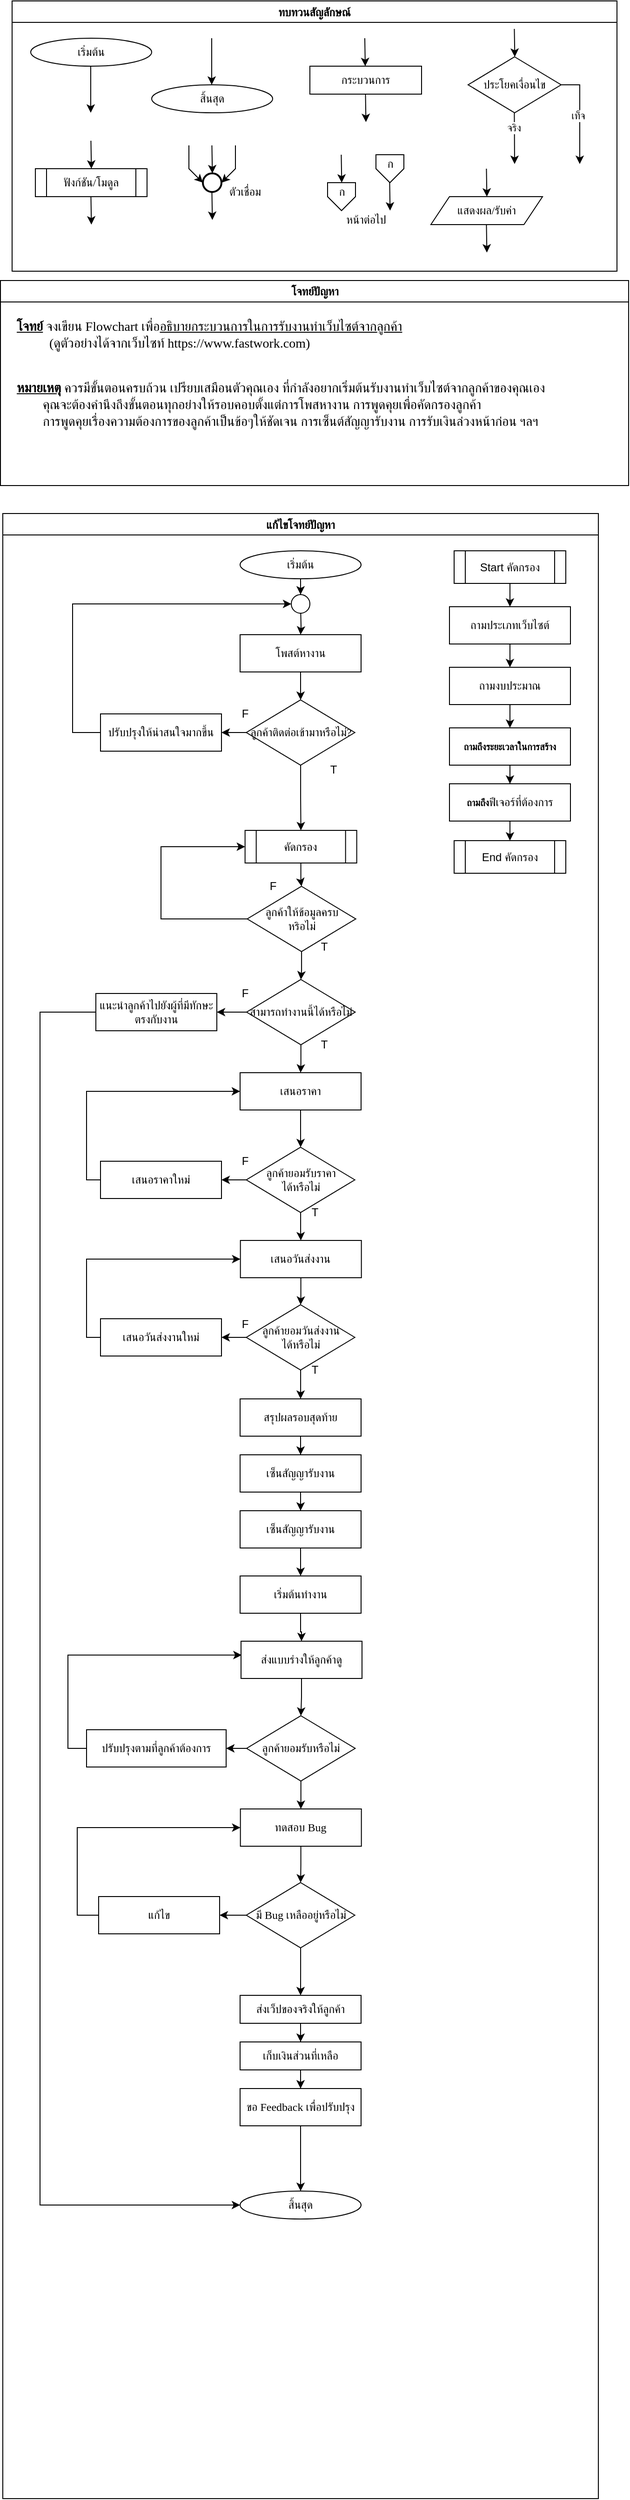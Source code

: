 <mxfile version="24.8.9">
  <diagram name="Page-1" id="P-KcFJID94FAikXty9aJ">
    <mxGraphModel dx="2453" dy="869" grid="1" gridSize="10" guides="1" tooltips="1" connect="1" arrows="1" fold="1" page="1" pageScale="1" pageWidth="850" pageHeight="1100" math="0" shadow="0">
      <root>
        <mxCell id="0" />
        <mxCell id="1" parent="0" />
        <mxCell id="8xeOVaT5Xfbk2KTu87KN-2" value="ทบทวนสัญลักษณ์" style="swimlane;fontFamily=Sarabun;fontSource=https%3A%2F%2Ffonts.googleapis.com%2Fcss%3Ffamily%3DSarabun;" parent="1" vertex="1">
          <mxGeometry x="-720" y="20" width="650" height="290" as="geometry" />
        </mxCell>
        <mxCell id="8xeOVaT5Xfbk2KTu87KN-3" value="&lt;font data-font-src=&quot;https://fonts.googleapis.com/css?family=Sarabun&quot; face=&quot;Sarabun&quot;&gt;เริ่มต้น&lt;/font&gt;" style="ellipse;whiteSpace=wrap;html=1;" parent="8xeOVaT5Xfbk2KTu87KN-2" vertex="1">
          <mxGeometry x="20" y="40" width="130" height="30" as="geometry" />
        </mxCell>
        <mxCell id="8xeOVaT5Xfbk2KTu87KN-4" value="" style="endArrow=classic;html=1;rounded=0;" parent="8xeOVaT5Xfbk2KTu87KN-2" edge="1">
          <mxGeometry width="50" height="50" relative="1" as="geometry">
            <mxPoint x="84.5" y="70" as="sourcePoint" />
            <mxPoint x="84.5" y="120" as="targetPoint" />
          </mxGeometry>
        </mxCell>
        <mxCell id="8xeOVaT5Xfbk2KTu87KN-5" value="&lt;font face=&quot;Sarabun&quot;&gt;สิ้นสุด&lt;/font&gt;" style="ellipse;whiteSpace=wrap;html=1;" parent="8xeOVaT5Xfbk2KTu87KN-2" vertex="1">
          <mxGeometry x="150" y="90" width="130" height="30" as="geometry" />
        </mxCell>
        <mxCell id="8xeOVaT5Xfbk2KTu87KN-6" value="" style="endArrow=classic;html=1;rounded=0;" parent="8xeOVaT5Xfbk2KTu87KN-2" edge="1">
          <mxGeometry width="50" height="50" relative="1" as="geometry">
            <mxPoint x="214.5" y="40" as="sourcePoint" />
            <mxPoint x="214.5" y="90" as="targetPoint" />
          </mxGeometry>
        </mxCell>
        <mxCell id="8xeOVaT5Xfbk2KTu87KN-7" value="กระบวนการ" style="rounded=0;whiteSpace=wrap;html=1;fontFamily=Sarabun;fontSource=https%3A%2F%2Ffonts.googleapis.com%2Fcss%3Ffamily%3DSarabun;" parent="8xeOVaT5Xfbk2KTu87KN-2" vertex="1">
          <mxGeometry x="320" y="70" width="120" height="30" as="geometry" />
        </mxCell>
        <mxCell id="8xeOVaT5Xfbk2KTu87KN-8" value="" style="endArrow=classic;html=1;rounded=0;" parent="8xeOVaT5Xfbk2KTu87KN-2" edge="1">
          <mxGeometry width="50" height="50" relative="1" as="geometry">
            <mxPoint x="379" y="40" as="sourcePoint" />
            <mxPoint x="379.5" y="70" as="targetPoint" />
          </mxGeometry>
        </mxCell>
        <mxCell id="8xeOVaT5Xfbk2KTu87KN-9" value="" style="endArrow=classic;html=1;rounded=0;" parent="8xeOVaT5Xfbk2KTu87KN-2" edge="1">
          <mxGeometry width="50" height="50" relative="1" as="geometry">
            <mxPoint x="379.75" y="100" as="sourcePoint" />
            <mxPoint x="380.25" y="130" as="targetPoint" />
          </mxGeometry>
        </mxCell>
        <mxCell id="8xeOVaT5Xfbk2KTu87KN-10" value="ประโยคเงื่อนไข" style="rhombus;whiteSpace=wrap;html=1;fontFamily=Sarabun;fontSource=https%3A%2F%2Ffonts.googleapis.com%2Fcss%3Ffamily%3DSarabun;" parent="8xeOVaT5Xfbk2KTu87KN-2" vertex="1">
          <mxGeometry x="490" y="60" width="100" height="60" as="geometry" />
        </mxCell>
        <mxCell id="8xeOVaT5Xfbk2KTu87KN-11" value="" style="endArrow=classic;html=1;rounded=0;" parent="8xeOVaT5Xfbk2KTu87KN-2" edge="1">
          <mxGeometry width="50" height="50" relative="1" as="geometry">
            <mxPoint x="539.71" y="30" as="sourcePoint" />
            <mxPoint x="540.21" y="60" as="targetPoint" />
          </mxGeometry>
        </mxCell>
        <mxCell id="8xeOVaT5Xfbk2KTu87KN-12" value="" style="endArrow=classic;html=1;rounded=0;" parent="8xeOVaT5Xfbk2KTu87KN-2" edge="1">
          <mxGeometry width="50" height="50" relative="1" as="geometry">
            <mxPoint x="539.71" y="120" as="sourcePoint" />
            <mxPoint x="540" y="175" as="targetPoint" />
          </mxGeometry>
        </mxCell>
        <mxCell id="8xeOVaT5Xfbk2KTu87KN-13" value="จริง" style="edgeLabel;html=1;align=center;verticalAlign=middle;resizable=0;points=[];fontFamily=Sarabun;fontSource=https%3A%2F%2Ffonts.googleapis.com%2Fcss%3Ffamily%3DSarabun;" parent="8xeOVaT5Xfbk2KTu87KN-12" vertex="1" connectable="0">
          <mxGeometry x="-0.414" y="-1" relative="1" as="geometry">
            <mxPoint as="offset" />
          </mxGeometry>
        </mxCell>
        <mxCell id="8xeOVaT5Xfbk2KTu87KN-14" value="" style="endArrow=classic;html=1;rounded=0;exitX=1;exitY=0.5;exitDx=0;exitDy=0;" parent="8xeOVaT5Xfbk2KTu87KN-2" source="8xeOVaT5Xfbk2KTu87KN-10" edge="1">
          <mxGeometry width="50" height="50" relative="1" as="geometry">
            <mxPoint x="620" y="95" as="sourcePoint" />
            <mxPoint x="610" y="175" as="targetPoint" />
            <Array as="points">
              <mxPoint x="610" y="90" />
            </Array>
          </mxGeometry>
        </mxCell>
        <mxCell id="8xeOVaT5Xfbk2KTu87KN-15" value="&lt;font data-font-src=&quot;https://fonts.googleapis.com/css?family=Sarabun&quot; face=&quot;Sarabun&quot;&gt;เท็จ&lt;/font&gt;" style="edgeLabel;html=1;align=center;verticalAlign=middle;resizable=0;points=[];" parent="8xeOVaT5Xfbk2KTu87KN-14" vertex="1" connectable="0">
          <mxGeometry x="-0.002" y="-2" relative="1" as="geometry">
            <mxPoint as="offset" />
          </mxGeometry>
        </mxCell>
        <mxCell id="8xeOVaT5Xfbk2KTu87KN-16" value="&lt;font data-font-src=&quot;https://fonts.googleapis.com/css?family=Sarabun&quot; face=&quot;Sarabun&quot;&gt;ฟังก์ชัน/โมดูล&lt;/font&gt;" style="shape=process;whiteSpace=wrap;html=1;backgroundOutline=1;" parent="8xeOVaT5Xfbk2KTu87KN-2" vertex="1">
          <mxGeometry x="25" y="180" width="120" height="30" as="geometry" />
        </mxCell>
        <mxCell id="8xeOVaT5Xfbk2KTu87KN-17" value="" style="endArrow=classic;html=1;rounded=0;" parent="8xeOVaT5Xfbk2KTu87KN-2" edge="1">
          <mxGeometry width="50" height="50" relative="1" as="geometry">
            <mxPoint x="84.71" y="150" as="sourcePoint" />
            <mxPoint x="85.21" y="180" as="targetPoint" />
          </mxGeometry>
        </mxCell>
        <mxCell id="8xeOVaT5Xfbk2KTu87KN-18" value="" style="endArrow=classic;html=1;rounded=0;" parent="8xeOVaT5Xfbk2KTu87KN-2" edge="1">
          <mxGeometry width="50" height="50" relative="1" as="geometry">
            <mxPoint x="84.71" y="210" as="sourcePoint" />
            <mxPoint x="85.21" y="240" as="targetPoint" />
          </mxGeometry>
        </mxCell>
        <mxCell id="8xeOVaT5Xfbk2KTu87KN-19" value="" style="strokeWidth=2;html=1;shape=mxgraph.flowchart.start_2;whiteSpace=wrap;" parent="8xeOVaT5Xfbk2KTu87KN-2" vertex="1">
          <mxGeometry x="205" y="185" width="20" height="20" as="geometry" />
        </mxCell>
        <mxCell id="8xeOVaT5Xfbk2KTu87KN-20" value="" style="endArrow=classic;html=1;rounded=0;" parent="8xeOVaT5Xfbk2KTu87KN-2" edge="1">
          <mxGeometry width="50" height="50" relative="1" as="geometry">
            <mxPoint x="214.71" y="155" as="sourcePoint" />
            <mxPoint x="215.21" y="185" as="targetPoint" />
          </mxGeometry>
        </mxCell>
        <mxCell id="8xeOVaT5Xfbk2KTu87KN-21" value="" style="endArrow=classic;html=1;rounded=0;entryX=0;entryY=0.5;entryDx=0;entryDy=0;entryPerimeter=0;" parent="8xeOVaT5Xfbk2KTu87KN-2" target="8xeOVaT5Xfbk2KTu87KN-19" edge="1">
          <mxGeometry width="50" height="50" relative="1" as="geometry">
            <mxPoint x="190.0" y="155" as="sourcePoint" />
            <mxPoint x="190.5" y="185" as="targetPoint" />
            <Array as="points">
              <mxPoint x="190" y="180" />
            </Array>
          </mxGeometry>
        </mxCell>
        <mxCell id="8xeOVaT5Xfbk2KTu87KN-22" value="" style="endArrow=classic;html=1;rounded=0;entryX=1;entryY=0.5;entryDx=0;entryDy=0;entryPerimeter=0;" parent="8xeOVaT5Xfbk2KTu87KN-2" target="8xeOVaT5Xfbk2KTu87KN-19" edge="1">
          <mxGeometry width="50" height="50" relative="1" as="geometry">
            <mxPoint x="240.0" y="155" as="sourcePoint" />
            <mxPoint x="240.5" y="185" as="targetPoint" />
            <Array as="points">
              <mxPoint x="240" y="180" />
            </Array>
          </mxGeometry>
        </mxCell>
        <mxCell id="8xeOVaT5Xfbk2KTu87KN-23" value="" style="endArrow=classic;html=1;rounded=0;" parent="8xeOVaT5Xfbk2KTu87KN-2" edge="1">
          <mxGeometry width="50" height="50" relative="1" as="geometry">
            <mxPoint x="214.71" y="205" as="sourcePoint" />
            <mxPoint x="215.21" y="235" as="targetPoint" />
          </mxGeometry>
        </mxCell>
        <mxCell id="8xeOVaT5Xfbk2KTu87KN-24" value="&lt;font data-font-src=&quot;https://fonts.googleapis.com/css?family=Sarabun&quot; face=&quot;Sarabun&quot;&gt;ตัวเชื่อม&lt;/font&gt;" style="text;html=1;align=center;verticalAlign=middle;resizable=0;points=[];autosize=1;strokeColor=none;fillColor=none;" parent="8xeOVaT5Xfbk2KTu87KN-2" vertex="1">
          <mxGeometry x="220" y="190" width="60" height="30" as="geometry" />
        </mxCell>
        <mxCell id="8xeOVaT5Xfbk2KTu87KN-25" value="" style="endArrow=classic;html=1;rounded=0;" parent="8xeOVaT5Xfbk2KTu87KN-2" edge="1">
          <mxGeometry width="50" height="50" relative="1" as="geometry">
            <mxPoint x="353.71" y="165" as="sourcePoint" />
            <mxPoint x="354.21" y="195" as="targetPoint" />
          </mxGeometry>
        </mxCell>
        <mxCell id="8xeOVaT5Xfbk2KTu87KN-26" value="" style="verticalLabelPosition=bottom;verticalAlign=top;html=1;shape=offPageConnector;rounded=0;size=0.5;" parent="8xeOVaT5Xfbk2KTu87KN-2" vertex="1">
          <mxGeometry x="339" y="195" width="30" height="30" as="geometry" />
        </mxCell>
        <mxCell id="8xeOVaT5Xfbk2KTu87KN-27" value="" style="endArrow=classic;html=1;rounded=0;" parent="8xeOVaT5Xfbk2KTu87KN-2" edge="1">
          <mxGeometry width="50" height="50" relative="1" as="geometry">
            <mxPoint x="405.71" y="195" as="sourcePoint" />
            <mxPoint x="406.21" y="225" as="targetPoint" />
          </mxGeometry>
        </mxCell>
        <mxCell id="8xeOVaT5Xfbk2KTu87KN-28" value="" style="verticalLabelPosition=bottom;verticalAlign=top;html=1;shape=offPageConnector;rounded=0;size=0.5;" parent="8xeOVaT5Xfbk2KTu87KN-2" vertex="1">
          <mxGeometry x="391" y="165" width="30" height="30" as="geometry" />
        </mxCell>
        <mxCell id="8xeOVaT5Xfbk2KTu87KN-29" value="หน้าต่อไป" style="text;html=1;align=center;verticalAlign=middle;resizable=0;points=[];autosize=1;strokeColor=none;fillColor=none;fontFamily=Sarabun;fontSource=https%3A%2F%2Ffonts.googleapis.com%2Fcss%3Ffamily%3DSarabun;" parent="8xeOVaT5Xfbk2KTu87KN-2" vertex="1">
          <mxGeometry x="345" y="220" width="70" height="30" as="geometry" />
        </mxCell>
        <mxCell id="8xeOVaT5Xfbk2KTu87KN-30" value="ก" style="text;html=1;align=center;verticalAlign=middle;resizable=0;points=[];autosize=1;strokeColor=none;fillColor=none;fontFamily=Sarabun;fontSource=https%3A%2F%2Ffonts.googleapis.com%2Fcss%3Ffamily%3DSarabun;" parent="8xeOVaT5Xfbk2KTu87KN-2" vertex="1">
          <mxGeometry x="339" y="190" width="30" height="30" as="geometry" />
        </mxCell>
        <mxCell id="8xeOVaT5Xfbk2KTu87KN-31" value="ก" style="text;html=1;align=center;verticalAlign=middle;resizable=0;points=[];autosize=1;strokeColor=none;fillColor=none;fontFamily=Sarabun;fontSource=https%3A%2F%2Ffonts.googleapis.com%2Fcss%3Ffamily%3DSarabun;" parent="8xeOVaT5Xfbk2KTu87KN-2" vertex="1">
          <mxGeometry x="391" y="160" width="30" height="30" as="geometry" />
        </mxCell>
        <mxCell id="8xeOVaT5Xfbk2KTu87KN-32" value="แสดงผล/รับค่า" style="shape=parallelogram;perimeter=parallelogramPerimeter;whiteSpace=wrap;html=1;fixedSize=1;fontFamily=Sarabun;fontSource=https%3A%2F%2Ffonts.googleapis.com%2Fcss%3Ffamily%3DSarabun;" parent="8xeOVaT5Xfbk2KTu87KN-2" vertex="1">
          <mxGeometry x="450" y="210" width="120" height="30" as="geometry" />
        </mxCell>
        <mxCell id="8xeOVaT5Xfbk2KTu87KN-33" value="" style="endArrow=classic;html=1;rounded=0;" parent="8xeOVaT5Xfbk2KTu87KN-2" edge="1">
          <mxGeometry width="50" height="50" relative="1" as="geometry">
            <mxPoint x="509.71" y="180" as="sourcePoint" />
            <mxPoint x="510.21" y="210" as="targetPoint" />
          </mxGeometry>
        </mxCell>
        <mxCell id="8xeOVaT5Xfbk2KTu87KN-34" value="" style="endArrow=classic;html=1;rounded=0;" parent="8xeOVaT5Xfbk2KTu87KN-2" edge="1">
          <mxGeometry width="50" height="50" relative="1" as="geometry">
            <mxPoint x="509.71" y="240" as="sourcePoint" />
            <mxPoint x="510.21" y="270" as="targetPoint" />
          </mxGeometry>
        </mxCell>
        <mxCell id="8xeOVaT5Xfbk2KTu87KN-35" value="แก้ไขโจทย์ปัญหา" style="swimlane;fontFamily=Sarabun;fontSource=https%3A%2F%2Ffonts.googleapis.com%2Fcss%3Ffamily%3DSarabun;" parent="1" vertex="1">
          <mxGeometry x="-730" y="570" width="640" height="2130" as="geometry" />
        </mxCell>
        <mxCell id="8xeOVaT5Xfbk2KTu87KN-44" value="" style="edgeStyle=orthogonalEdgeStyle;rounded=0;orthogonalLoop=1;jettySize=auto;html=1;" parent="8xeOVaT5Xfbk2KTu87KN-35" target="8xeOVaT5Xfbk2KTu87KN-40" edge="1">
          <mxGeometry relative="1" as="geometry">
            <mxPoint x="320.0" y="100" as="sourcePoint" />
          </mxGeometry>
        </mxCell>
        <mxCell id="8xeOVaT5Xfbk2KTu87KN-51" style="edgeStyle=orthogonalEdgeStyle;rounded=0;orthogonalLoop=1;jettySize=auto;html=1;entryX=0.5;entryY=0;entryDx=0;entryDy=0;" parent="8xeOVaT5Xfbk2KTu87KN-35" source="8xeOVaT5Xfbk2KTu87KN-36" target="8xeOVaT5Xfbk2KTu87KN-49" edge="1">
          <mxGeometry relative="1" as="geometry" />
        </mxCell>
        <mxCell id="8xeOVaT5Xfbk2KTu87KN-36" value="&lt;font data-font-src=&quot;https://fonts.googleapis.com/css?family=Sarabun&quot; face=&quot;Sarabun&quot;&gt;เริ่มต้น&lt;/font&gt;" style="ellipse;whiteSpace=wrap;html=1;" parent="8xeOVaT5Xfbk2KTu87KN-35" vertex="1">
          <mxGeometry x="255" y="40" width="130" height="30" as="geometry" />
        </mxCell>
        <mxCell id="8xeOVaT5Xfbk2KTu87KN-37" value="&lt;font face=&quot;Sarabun&quot;&gt;สิ้นสุด&lt;/font&gt;" style="ellipse;whiteSpace=wrap;html=1;" parent="8xeOVaT5Xfbk2KTu87KN-35" vertex="1">
          <mxGeometry x="255.01" y="1800" width="130" height="30" as="geometry" />
        </mxCell>
        <mxCell id="8xeOVaT5Xfbk2KTu87KN-45" value="" style="edgeStyle=orthogonalEdgeStyle;rounded=0;orthogonalLoop=1;jettySize=auto;html=1;" parent="8xeOVaT5Xfbk2KTu87KN-35" source="8xeOVaT5Xfbk2KTu87KN-40" target="8xeOVaT5Xfbk2KTu87KN-42" edge="1">
          <mxGeometry relative="1" as="geometry" />
        </mxCell>
        <mxCell id="8xeOVaT5Xfbk2KTu87KN-40" value="โพสต์หางาน" style="rounded=0;whiteSpace=wrap;html=1;" parent="8xeOVaT5Xfbk2KTu87KN-35" vertex="1">
          <mxGeometry x="255" y="130" width="130" height="40" as="geometry" />
        </mxCell>
        <mxCell id="8xeOVaT5Xfbk2KTu87KN-47" value="" style="edgeStyle=orthogonalEdgeStyle;rounded=0;orthogonalLoop=1;jettySize=auto;html=1;" parent="8xeOVaT5Xfbk2KTu87KN-35" source="8xeOVaT5Xfbk2KTu87KN-42" target="8xeOVaT5Xfbk2KTu87KN-46" edge="1">
          <mxGeometry relative="1" as="geometry" />
        </mxCell>
        <mxCell id="8xeOVaT5Xfbk2KTu87KN-127" style="edgeStyle=orthogonalEdgeStyle;rounded=0;orthogonalLoop=1;jettySize=auto;html=1;entryX=0.5;entryY=0;entryDx=0;entryDy=0;" parent="8xeOVaT5Xfbk2KTu87KN-35" source="8xeOVaT5Xfbk2KTu87KN-42" target="8xeOVaT5Xfbk2KTu87KN-88" edge="1">
          <mxGeometry relative="1" as="geometry" />
        </mxCell>
        <mxCell id="8xeOVaT5Xfbk2KTu87KN-42" value="ลูกค้าติดต่อเข้ามาหรือไม่?" style="rhombus;whiteSpace=wrap;html=1;fontFamily=Sarabun;fontSource=https%3A%2F%2Ffonts.googleapis.com%2Fcss%3Ffamily%3DSarabun;" parent="8xeOVaT5Xfbk2KTu87KN-35" vertex="1">
          <mxGeometry x="261.67" y="200" width="116.67" height="70" as="geometry" />
        </mxCell>
        <mxCell id="8xeOVaT5Xfbk2KTu87KN-52" style="edgeStyle=orthogonalEdgeStyle;rounded=0;orthogonalLoop=1;jettySize=auto;html=1;entryX=0;entryY=0.5;entryDx=0;entryDy=0;" parent="8xeOVaT5Xfbk2KTu87KN-35" source="8xeOVaT5Xfbk2KTu87KN-46" target="8xeOVaT5Xfbk2KTu87KN-49" edge="1">
          <mxGeometry relative="1" as="geometry">
            <Array as="points">
              <mxPoint x="75" y="235" />
              <mxPoint x="75" y="97" />
            </Array>
          </mxGeometry>
        </mxCell>
        <mxCell id="8xeOVaT5Xfbk2KTu87KN-46" value="ปรับปรุงให้น่าสนใจมากขึ้น" style="rounded=0;whiteSpace=wrap;html=1;" parent="8xeOVaT5Xfbk2KTu87KN-35" vertex="1">
          <mxGeometry x="105" y="215" width="130" height="40" as="geometry" />
        </mxCell>
        <mxCell id="8xeOVaT5Xfbk2KTu87KN-49" value="" style="ellipse;whiteSpace=wrap;html=1;aspect=fixed;" parent="8xeOVaT5Xfbk2KTu87KN-35" vertex="1">
          <mxGeometry x="310" y="87" width="20" height="20" as="geometry" />
        </mxCell>
        <mxCell id="8xeOVaT5Xfbk2KTu87KN-53" value="F" style="text;html=1;align=center;verticalAlign=middle;resizable=0;points=[];autosize=1;strokeColor=none;fillColor=none;" parent="8xeOVaT5Xfbk2KTu87KN-35" vertex="1">
          <mxGeometry x="245" y="200" width="30" height="30" as="geometry" />
        </mxCell>
        <mxCell id="8xeOVaT5Xfbk2KTu87KN-54" value="T" style="text;html=1;align=center;verticalAlign=middle;resizable=0;points=[];autosize=1;strokeColor=none;fillColor=none;" parent="8xeOVaT5Xfbk2KTu87KN-35" vertex="1">
          <mxGeometry x="340" y="260" width="30" height="30" as="geometry" />
        </mxCell>
        <mxCell id="8xeOVaT5Xfbk2KTu87KN-104" value="" style="edgeStyle=orthogonalEdgeStyle;rounded=0;orthogonalLoop=1;jettySize=auto;html=1;" parent="8xeOVaT5Xfbk2KTu87KN-35" source="8xeOVaT5Xfbk2KTu87KN-55" target="8xeOVaT5Xfbk2KTu87KN-103" edge="1">
          <mxGeometry relative="1" as="geometry" />
        </mxCell>
        <mxCell id="8xeOVaT5Xfbk2KTu87KN-128" style="edgeStyle=orthogonalEdgeStyle;rounded=0;orthogonalLoop=1;jettySize=auto;html=1;entryX=0;entryY=0.5;entryDx=0;entryDy=0;" parent="8xeOVaT5Xfbk2KTu87KN-35" source="8xeOVaT5Xfbk2KTu87KN-55" target="8xeOVaT5Xfbk2KTu87KN-88" edge="1">
          <mxGeometry relative="1" as="geometry">
            <Array as="points">
              <mxPoint x="170" y="435" />
              <mxPoint x="170" y="358" />
            </Array>
          </mxGeometry>
        </mxCell>
        <mxCell id="8xeOVaT5Xfbk2KTu87KN-55" value="ลูกค้าให้ข้อมูลครบ&lt;div&gt;หริอไม่&lt;/div&gt;" style="rhombus;whiteSpace=wrap;html=1;fontFamily=Sarabun;fontSource=https%3A%2F%2Ffonts.googleapis.com%2Fcss%3Ffamily%3DSarabun;" parent="8xeOVaT5Xfbk2KTu87KN-35" vertex="1">
          <mxGeometry x="262.67" y="400" width="116.67" height="70" as="geometry" />
        </mxCell>
        <mxCell id="8xeOVaT5Xfbk2KTu87KN-78" value="" style="edgeStyle=orthogonalEdgeStyle;rounded=0;orthogonalLoop=1;jettySize=auto;html=1;" parent="8xeOVaT5Xfbk2KTu87KN-35" source="8xeOVaT5Xfbk2KTu87KN-58" target="8xeOVaT5Xfbk2KTu87KN-59" edge="1">
          <mxGeometry relative="1" as="geometry" />
        </mxCell>
        <mxCell id="8xeOVaT5Xfbk2KTu87KN-58" value="Start คัดกรอง" style="shape=process;whiteSpace=wrap;html=1;backgroundOutline=1;" parent="8xeOVaT5Xfbk2KTu87KN-35" vertex="1">
          <mxGeometry x="485" y="40" width="120" height="35" as="geometry" />
        </mxCell>
        <mxCell id="8xeOVaT5Xfbk2KTu87KN-83" value="" style="edgeStyle=orthogonalEdgeStyle;rounded=0;orthogonalLoop=1;jettySize=auto;html=1;" parent="8xeOVaT5Xfbk2KTu87KN-35" source="8xeOVaT5Xfbk2KTu87KN-59" target="8xeOVaT5Xfbk2KTu87KN-79" edge="1">
          <mxGeometry relative="1" as="geometry" />
        </mxCell>
        <mxCell id="8xeOVaT5Xfbk2KTu87KN-59" value="ถามประเภทเว็บไซต์" style="rounded=0;whiteSpace=wrap;html=1;" parent="8xeOVaT5Xfbk2KTu87KN-35" vertex="1">
          <mxGeometry x="480" y="100" width="130" height="40" as="geometry" />
        </mxCell>
        <mxCell id="8xeOVaT5Xfbk2KTu87KN-84" value="" style="edgeStyle=orthogonalEdgeStyle;rounded=0;orthogonalLoop=1;jettySize=auto;html=1;" parent="8xeOVaT5Xfbk2KTu87KN-35" source="8xeOVaT5Xfbk2KTu87KN-79" target="8xeOVaT5Xfbk2KTu87KN-80" edge="1">
          <mxGeometry relative="1" as="geometry" />
        </mxCell>
        <mxCell id="8xeOVaT5Xfbk2KTu87KN-79" value="ถามงบประมาณ" style="rounded=0;whiteSpace=wrap;html=1;" parent="8xeOVaT5Xfbk2KTu87KN-35" vertex="1">
          <mxGeometry x="480" y="165" width="130" height="40" as="geometry" />
        </mxCell>
        <mxCell id="8xeOVaT5Xfbk2KTu87KN-85" value="" style="edgeStyle=orthogonalEdgeStyle;rounded=0;orthogonalLoop=1;jettySize=auto;html=1;" parent="8xeOVaT5Xfbk2KTu87KN-35" source="8xeOVaT5Xfbk2KTu87KN-80" target="8xeOVaT5Xfbk2KTu87KN-82" edge="1">
          <mxGeometry relative="1" as="geometry" />
        </mxCell>
        <mxCell id="8xeOVaT5Xfbk2KTu87KN-80" value="&lt;strong&gt;&lt;font style=&quot;font-size: 10px;&quot;&gt;ถามถึงระยะเวลาในการสร้าง&lt;/font&gt;&lt;/strong&gt;" style="rounded=0;whiteSpace=wrap;html=1;" parent="8xeOVaT5Xfbk2KTu87KN-35" vertex="1">
          <mxGeometry x="480" y="230" width="130" height="40" as="geometry" />
        </mxCell>
        <mxCell id="8xeOVaT5Xfbk2KTu87KN-87" value="" style="edgeStyle=orthogonalEdgeStyle;rounded=0;orthogonalLoop=1;jettySize=auto;html=1;" parent="8xeOVaT5Xfbk2KTu87KN-35" source="8xeOVaT5Xfbk2KTu87KN-82" target="8xeOVaT5Xfbk2KTu87KN-86" edge="1">
          <mxGeometry relative="1" as="geometry" />
        </mxCell>
        <mxCell id="8xeOVaT5Xfbk2KTu87KN-82" value="&lt;strong&gt;&lt;font style=&quot;font-size: 10px;&quot;&gt;ถามถึง&lt;/font&gt;&lt;/strong&gt;ฟีเจอร์ที่ต้องการ" style="rounded=0;whiteSpace=wrap;html=1;" parent="8xeOVaT5Xfbk2KTu87KN-35" vertex="1">
          <mxGeometry x="480" y="290" width="130" height="40" as="geometry" />
        </mxCell>
        <mxCell id="8xeOVaT5Xfbk2KTu87KN-86" value="End คัดกรอง" style="shape=process;whiteSpace=wrap;html=1;backgroundOutline=1;" parent="8xeOVaT5Xfbk2KTu87KN-35" vertex="1">
          <mxGeometry x="485" y="351" width="120" height="35" as="geometry" />
        </mxCell>
        <mxCell id="8xeOVaT5Xfbk2KTu87KN-91" value="" style="edgeStyle=orthogonalEdgeStyle;rounded=0;orthogonalLoop=1;jettySize=auto;html=1;" parent="8xeOVaT5Xfbk2KTu87KN-35" source="8xeOVaT5Xfbk2KTu87KN-88" target="8xeOVaT5Xfbk2KTu87KN-55" edge="1">
          <mxGeometry relative="1" as="geometry" />
        </mxCell>
        <mxCell id="8xeOVaT5Xfbk2KTu87KN-88" value="คัดกรอง" style="shape=process;whiteSpace=wrap;html=1;backgroundOutline=1;" parent="8xeOVaT5Xfbk2KTu87KN-35" vertex="1">
          <mxGeometry x="260.34" y="340" width="120" height="35" as="geometry" />
        </mxCell>
        <mxCell id="8xeOVaT5Xfbk2KTu87KN-99" value="T" style="text;html=1;align=center;verticalAlign=middle;resizable=0;points=[];autosize=1;strokeColor=none;fillColor=none;" parent="8xeOVaT5Xfbk2KTu87KN-35" vertex="1">
          <mxGeometry x="330" y="450" width="30" height="30" as="geometry" />
        </mxCell>
        <mxCell id="8xeOVaT5Xfbk2KTu87KN-100" value="F" style="text;html=1;align=center;verticalAlign=middle;resizable=0;points=[];autosize=1;strokeColor=none;fillColor=none;" parent="8xeOVaT5Xfbk2KTu87KN-35" vertex="1">
          <mxGeometry x="275" y="385" width="30" height="30" as="geometry" />
        </mxCell>
        <mxCell id="8xeOVaT5Xfbk2KTu87KN-106" value="" style="edgeStyle=orthogonalEdgeStyle;rounded=0;orthogonalLoop=1;jettySize=auto;html=1;" parent="8xeOVaT5Xfbk2KTu87KN-35" source="8xeOVaT5Xfbk2KTu87KN-103" target="8xeOVaT5Xfbk2KTu87KN-105" edge="1">
          <mxGeometry relative="1" as="geometry" />
        </mxCell>
        <mxCell id="8xeOVaT5Xfbk2KTu87KN-113" value="" style="edgeStyle=orthogonalEdgeStyle;rounded=0;orthogonalLoop=1;jettySize=auto;html=1;" parent="8xeOVaT5Xfbk2KTu87KN-35" source="8xeOVaT5Xfbk2KTu87KN-103" target="8xeOVaT5Xfbk2KTu87KN-108" edge="1">
          <mxGeometry relative="1" as="geometry" />
        </mxCell>
        <mxCell id="8xeOVaT5Xfbk2KTu87KN-103" value="สามารถทำงานนี้ได้หรือไม่" style="rhombus;whiteSpace=wrap;html=1;fontFamily=Sarabun;fontSource=https%3A%2F%2Ffonts.googleapis.com%2Fcss%3Ffamily%3DSarabun;" parent="8xeOVaT5Xfbk2KTu87KN-35" vertex="1">
          <mxGeometry x="262.0" y="500" width="116.67" height="70" as="geometry" />
        </mxCell>
        <mxCell id="p2jsZ-Sx3qXyovS0YBqY-41" style="edgeStyle=orthogonalEdgeStyle;rounded=0;orthogonalLoop=1;jettySize=auto;html=1;entryX=0;entryY=0.5;entryDx=0;entryDy=0;" edge="1" parent="8xeOVaT5Xfbk2KTu87KN-35" source="8xeOVaT5Xfbk2KTu87KN-105" target="8xeOVaT5Xfbk2KTu87KN-37">
          <mxGeometry relative="1" as="geometry">
            <Array as="points">
              <mxPoint x="40" y="535" />
              <mxPoint x="40" y="1815" />
            </Array>
          </mxGeometry>
        </mxCell>
        <mxCell id="8xeOVaT5Xfbk2KTu87KN-105" value="แนะนำลูกค้าไปยังผู้ที่มีทักษะตรงกับงาน" style="rounded=0;whiteSpace=wrap;html=1;" parent="8xeOVaT5Xfbk2KTu87KN-35" vertex="1">
          <mxGeometry x="100" y="515" width="130" height="40" as="geometry" />
        </mxCell>
        <mxCell id="8xeOVaT5Xfbk2KTu87KN-114" value="" style="edgeStyle=orthogonalEdgeStyle;rounded=0;orthogonalLoop=1;jettySize=auto;html=1;" parent="8xeOVaT5Xfbk2KTu87KN-35" source="8xeOVaT5Xfbk2KTu87KN-108" target="8xeOVaT5Xfbk2KTu87KN-109" edge="1">
          <mxGeometry relative="1" as="geometry" />
        </mxCell>
        <mxCell id="8xeOVaT5Xfbk2KTu87KN-108" value="เสนอราคา" style="rounded=0;whiteSpace=wrap;html=1;" parent="8xeOVaT5Xfbk2KTu87KN-35" vertex="1">
          <mxGeometry x="255.0" y="600" width="130" height="40" as="geometry" />
        </mxCell>
        <mxCell id="8xeOVaT5Xfbk2KTu87KN-111" value="" style="edgeStyle=orthogonalEdgeStyle;rounded=0;orthogonalLoop=1;jettySize=auto;html=1;" parent="8xeOVaT5Xfbk2KTu87KN-35" source="8xeOVaT5Xfbk2KTu87KN-109" target="8xeOVaT5Xfbk2KTu87KN-110" edge="1">
          <mxGeometry relative="1" as="geometry" />
        </mxCell>
        <mxCell id="8xeOVaT5Xfbk2KTu87KN-119" value="" style="edgeStyle=orthogonalEdgeStyle;rounded=0;orthogonalLoop=1;jettySize=auto;html=1;" parent="8xeOVaT5Xfbk2KTu87KN-35" source="8xeOVaT5Xfbk2KTu87KN-109" target="8xeOVaT5Xfbk2KTu87KN-118" edge="1">
          <mxGeometry relative="1" as="geometry" />
        </mxCell>
        <mxCell id="8xeOVaT5Xfbk2KTu87KN-109" value="ลูกค้ายอมรับราคา&lt;div&gt;ได้หรือไม่&lt;/div&gt;" style="rhombus;whiteSpace=wrap;html=1;fontFamily=Sarabun;fontSource=https%3A%2F%2Ffonts.googleapis.com%2Fcss%3Ffamily%3DSarabun;" parent="8xeOVaT5Xfbk2KTu87KN-35" vertex="1">
          <mxGeometry x="261.67" y="680" width="116.67" height="70" as="geometry" />
        </mxCell>
        <mxCell id="8xeOVaT5Xfbk2KTu87KN-112" style="edgeStyle=orthogonalEdgeStyle;rounded=0;orthogonalLoop=1;jettySize=auto;html=1;entryX=0;entryY=0.5;entryDx=0;entryDy=0;" parent="8xeOVaT5Xfbk2KTu87KN-35" source="8xeOVaT5Xfbk2KTu87KN-110" target="8xeOVaT5Xfbk2KTu87KN-108" edge="1">
          <mxGeometry relative="1" as="geometry">
            <Array as="points">
              <mxPoint x="90" y="715" />
              <mxPoint x="90" y="620" />
            </Array>
          </mxGeometry>
        </mxCell>
        <mxCell id="8xeOVaT5Xfbk2KTu87KN-110" value="เสนอราคาใหม่" style="rounded=0;whiteSpace=wrap;html=1;" parent="8xeOVaT5Xfbk2KTu87KN-35" vertex="1">
          <mxGeometry x="105" y="695" width="130" height="40" as="geometry" />
        </mxCell>
        <mxCell id="8xeOVaT5Xfbk2KTu87KN-115" value="T" style="text;html=1;align=center;verticalAlign=middle;resizable=0;points=[];autosize=1;strokeColor=none;fillColor=none;" parent="8xeOVaT5Xfbk2KTu87KN-35" vertex="1">
          <mxGeometry x="330.34" y="555" width="30" height="30" as="geometry" />
        </mxCell>
        <mxCell id="8xeOVaT5Xfbk2KTu87KN-116" value="F" style="text;html=1;align=center;verticalAlign=middle;resizable=0;points=[];autosize=1;strokeColor=none;fillColor=none;" parent="8xeOVaT5Xfbk2KTu87KN-35" vertex="1">
          <mxGeometry x="245" y="680" width="30" height="30" as="geometry" />
        </mxCell>
        <mxCell id="8xeOVaT5Xfbk2KTu87KN-117" value="F" style="text;html=1;align=center;verticalAlign=middle;resizable=0;points=[];autosize=1;strokeColor=none;fillColor=none;" parent="8xeOVaT5Xfbk2KTu87KN-35" vertex="1">
          <mxGeometry x="245" y="500" width="30" height="30" as="geometry" />
        </mxCell>
        <mxCell id="8xeOVaT5Xfbk2KTu87KN-121" value="" style="edgeStyle=orthogonalEdgeStyle;rounded=0;orthogonalLoop=1;jettySize=auto;html=1;" parent="8xeOVaT5Xfbk2KTu87KN-35" source="8xeOVaT5Xfbk2KTu87KN-118" target="8xeOVaT5Xfbk2KTu87KN-120" edge="1">
          <mxGeometry relative="1" as="geometry" />
        </mxCell>
        <mxCell id="8xeOVaT5Xfbk2KTu87KN-118" value="เสนอวันส่งงาน" style="rounded=0;whiteSpace=wrap;html=1;" parent="8xeOVaT5Xfbk2KTu87KN-35" vertex="1">
          <mxGeometry x="255.34" y="780" width="130" height="40" as="geometry" />
        </mxCell>
        <mxCell id="8xeOVaT5Xfbk2KTu87KN-123" value="" style="edgeStyle=orthogonalEdgeStyle;rounded=0;orthogonalLoop=1;jettySize=auto;html=1;" parent="8xeOVaT5Xfbk2KTu87KN-35" source="8xeOVaT5Xfbk2KTu87KN-120" target="8xeOVaT5Xfbk2KTu87KN-122" edge="1">
          <mxGeometry relative="1" as="geometry" />
        </mxCell>
        <mxCell id="p2jsZ-Sx3qXyovS0YBqY-4" value="" style="edgeStyle=orthogonalEdgeStyle;rounded=0;orthogonalLoop=1;jettySize=auto;html=1;" edge="1" parent="8xeOVaT5Xfbk2KTu87KN-35" source="8xeOVaT5Xfbk2KTu87KN-120" target="p2jsZ-Sx3qXyovS0YBqY-3">
          <mxGeometry relative="1" as="geometry" />
        </mxCell>
        <mxCell id="8xeOVaT5Xfbk2KTu87KN-120" value="ลูกค้ายอมวันส่งงาน&lt;div&gt;ได้หรือไม่&lt;/div&gt;" style="rhombus;whiteSpace=wrap;html=1;fontFamily=Sarabun;fontSource=https%3A%2F%2Ffonts.googleapis.com%2Fcss%3Ffamily%3DSarabun;" parent="8xeOVaT5Xfbk2KTu87KN-35" vertex="1">
          <mxGeometry x="261.67" y="849" width="116.67" height="70" as="geometry" />
        </mxCell>
        <mxCell id="8xeOVaT5Xfbk2KTu87KN-129" style="edgeStyle=orthogonalEdgeStyle;rounded=0;orthogonalLoop=1;jettySize=auto;html=1;entryX=0;entryY=0.5;entryDx=0;entryDy=0;" parent="8xeOVaT5Xfbk2KTu87KN-35" source="8xeOVaT5Xfbk2KTu87KN-122" target="8xeOVaT5Xfbk2KTu87KN-118" edge="1">
          <mxGeometry relative="1" as="geometry">
            <Array as="points">
              <mxPoint x="90" y="884" />
              <mxPoint x="90" y="800" />
            </Array>
          </mxGeometry>
        </mxCell>
        <mxCell id="8xeOVaT5Xfbk2KTu87KN-122" value="เสนอวันส่งงานใหม่" style="rounded=0;whiteSpace=wrap;html=1;" parent="8xeOVaT5Xfbk2KTu87KN-35" vertex="1">
          <mxGeometry x="105" y="864" width="130" height="40" as="geometry" />
        </mxCell>
        <mxCell id="p2jsZ-Sx3qXyovS0YBqY-1" value="T" style="text;html=1;align=center;verticalAlign=middle;resizable=0;points=[];autosize=1;strokeColor=none;fillColor=none;" vertex="1" parent="8xeOVaT5Xfbk2KTu87KN-35">
          <mxGeometry x="320" y="735" width="30" height="30" as="geometry" />
        </mxCell>
        <mxCell id="p2jsZ-Sx3qXyovS0YBqY-2" value="F" style="text;html=1;align=center;verticalAlign=middle;resizable=0;points=[];autosize=1;strokeColor=none;fillColor=none;" vertex="1" parent="8xeOVaT5Xfbk2KTu87KN-35">
          <mxGeometry x="245" y="855" width="30" height="30" as="geometry" />
        </mxCell>
        <mxCell id="p2jsZ-Sx3qXyovS0YBqY-8" value="" style="edgeStyle=orthogonalEdgeStyle;rounded=0;orthogonalLoop=1;jettySize=auto;html=1;" edge="1" parent="8xeOVaT5Xfbk2KTu87KN-35" source="p2jsZ-Sx3qXyovS0YBqY-3" target="p2jsZ-Sx3qXyovS0YBqY-6">
          <mxGeometry relative="1" as="geometry" />
        </mxCell>
        <mxCell id="p2jsZ-Sx3qXyovS0YBqY-3" value="สรุปผลรอบสุดท้าย" style="rounded=0;whiteSpace=wrap;html=1;" vertex="1" parent="8xeOVaT5Xfbk2KTu87KN-35">
          <mxGeometry x="255.0" y="950" width="130" height="40" as="geometry" />
        </mxCell>
        <mxCell id="p2jsZ-Sx3qXyovS0YBqY-5" value="T" style="text;html=1;align=center;verticalAlign=middle;resizable=0;points=[];autosize=1;strokeColor=none;fillColor=none;" vertex="1" parent="8xeOVaT5Xfbk2KTu87KN-35">
          <mxGeometry x="320" y="904" width="30" height="30" as="geometry" />
        </mxCell>
        <mxCell id="p2jsZ-Sx3qXyovS0YBqY-9" value="" style="edgeStyle=orthogonalEdgeStyle;rounded=0;orthogonalLoop=1;jettySize=auto;html=1;" edge="1" parent="8xeOVaT5Xfbk2KTu87KN-35" source="p2jsZ-Sx3qXyovS0YBqY-6" target="p2jsZ-Sx3qXyovS0YBqY-7">
          <mxGeometry relative="1" as="geometry" />
        </mxCell>
        <mxCell id="p2jsZ-Sx3qXyovS0YBqY-6" value="เซ็นสัญญารับงาน" style="rounded=0;whiteSpace=wrap;html=1;" vertex="1" parent="8xeOVaT5Xfbk2KTu87KN-35">
          <mxGeometry x="255" y="1010" width="130" height="40" as="geometry" />
        </mxCell>
        <mxCell id="p2jsZ-Sx3qXyovS0YBqY-11" value="" style="edgeStyle=orthogonalEdgeStyle;rounded=0;orthogonalLoop=1;jettySize=auto;html=1;" edge="1" parent="8xeOVaT5Xfbk2KTu87KN-35" source="p2jsZ-Sx3qXyovS0YBqY-7" target="p2jsZ-Sx3qXyovS0YBqY-10">
          <mxGeometry relative="1" as="geometry" />
        </mxCell>
        <mxCell id="p2jsZ-Sx3qXyovS0YBqY-7" value="เซ็นสัญญารับงาน" style="rounded=0;whiteSpace=wrap;html=1;" vertex="1" parent="8xeOVaT5Xfbk2KTu87KN-35">
          <mxGeometry x="255" y="1070" width="130" height="40" as="geometry" />
        </mxCell>
        <mxCell id="p2jsZ-Sx3qXyovS0YBqY-18" value="" style="edgeStyle=orthogonalEdgeStyle;rounded=0;orthogonalLoop=1;jettySize=auto;html=1;" edge="1" parent="8xeOVaT5Xfbk2KTu87KN-35" source="p2jsZ-Sx3qXyovS0YBqY-10" target="p2jsZ-Sx3qXyovS0YBqY-17">
          <mxGeometry relative="1" as="geometry" />
        </mxCell>
        <mxCell id="p2jsZ-Sx3qXyovS0YBqY-10" value="เริ่มต้นทำงาน" style="rounded=0;whiteSpace=wrap;html=1;" vertex="1" parent="8xeOVaT5Xfbk2KTu87KN-35">
          <mxGeometry x="255" y="1140" width="130" height="40" as="geometry" />
        </mxCell>
        <mxCell id="p2jsZ-Sx3qXyovS0YBqY-23" value="" style="edgeStyle=orthogonalEdgeStyle;rounded=0;orthogonalLoop=1;jettySize=auto;html=1;" edge="1" parent="8xeOVaT5Xfbk2KTu87KN-35" source="p2jsZ-Sx3qXyovS0YBqY-17" target="p2jsZ-Sx3qXyovS0YBqY-19">
          <mxGeometry relative="1" as="geometry" />
        </mxCell>
        <mxCell id="p2jsZ-Sx3qXyovS0YBqY-17" value="&lt;span style=&quot;font-family: Sarabun;&quot;&gt;ส่งแบบร่างให้ลูกค้าดู&lt;/span&gt;" style="rounded=0;whiteSpace=wrap;html=1;" vertex="1" parent="8xeOVaT5Xfbk2KTu87KN-35">
          <mxGeometry x="256.01" y="1210" width="130" height="40" as="geometry" />
        </mxCell>
        <mxCell id="p2jsZ-Sx3qXyovS0YBqY-21" value="" style="edgeStyle=orthogonalEdgeStyle;rounded=0;orthogonalLoop=1;jettySize=auto;html=1;" edge="1" parent="8xeOVaT5Xfbk2KTu87KN-35" source="p2jsZ-Sx3qXyovS0YBqY-19" target="p2jsZ-Sx3qXyovS0YBqY-20">
          <mxGeometry relative="1" as="geometry" />
        </mxCell>
        <mxCell id="p2jsZ-Sx3qXyovS0YBqY-30" value="" style="edgeStyle=orthogonalEdgeStyle;rounded=0;orthogonalLoop=1;jettySize=auto;html=1;" edge="1" parent="8xeOVaT5Xfbk2KTu87KN-35" source="p2jsZ-Sx3qXyovS0YBqY-19" target="p2jsZ-Sx3qXyovS0YBqY-24">
          <mxGeometry relative="1" as="geometry" />
        </mxCell>
        <mxCell id="p2jsZ-Sx3qXyovS0YBqY-19" value="ลูกค้ายอมรับหรือไม่" style="rhombus;whiteSpace=wrap;html=1;fontFamily=Sarabun;fontSource=https%3A%2F%2Ffonts.googleapis.com%2Fcss%3Ffamily%3DSarabun;" vertex="1" parent="8xeOVaT5Xfbk2KTu87KN-35">
          <mxGeometry x="262.0" y="1290" width="116.67" height="70" as="geometry" />
        </mxCell>
        <mxCell id="p2jsZ-Sx3qXyovS0YBqY-20" value="&lt;span style=&quot;font-family: Sarabun;&quot;&gt;ปรับปรุงตามที่ลูกค้าต้องการ&lt;/span&gt;" style="rounded=0;whiteSpace=wrap;html=1;" vertex="1" parent="8xeOVaT5Xfbk2KTu87KN-35">
          <mxGeometry x="90" y="1305" width="150" height="40" as="geometry" />
        </mxCell>
        <mxCell id="p2jsZ-Sx3qXyovS0YBqY-22" style="edgeStyle=orthogonalEdgeStyle;rounded=0;orthogonalLoop=1;jettySize=auto;html=1;entryX=0.005;entryY=0.372;entryDx=0;entryDy=0;entryPerimeter=0;" edge="1" parent="8xeOVaT5Xfbk2KTu87KN-35" source="p2jsZ-Sx3qXyovS0YBqY-20" target="p2jsZ-Sx3qXyovS0YBqY-17">
          <mxGeometry relative="1" as="geometry">
            <Array as="points">
              <mxPoint x="70" y="1325" />
              <mxPoint x="70" y="1225" />
            </Array>
          </mxGeometry>
        </mxCell>
        <mxCell id="p2jsZ-Sx3qXyovS0YBqY-31" value="" style="edgeStyle=orthogonalEdgeStyle;rounded=0;orthogonalLoop=1;jettySize=auto;html=1;" edge="1" parent="8xeOVaT5Xfbk2KTu87KN-35" source="p2jsZ-Sx3qXyovS0YBqY-24" target="p2jsZ-Sx3qXyovS0YBqY-25">
          <mxGeometry relative="1" as="geometry" />
        </mxCell>
        <mxCell id="p2jsZ-Sx3qXyovS0YBqY-24" value="&lt;span style=&quot;font-family: Sarabun;&quot;&gt;ทดสอบ Bug&lt;/span&gt;" style="rounded=0;whiteSpace=wrap;html=1;" vertex="1" parent="8xeOVaT5Xfbk2KTu87KN-35">
          <mxGeometry x="255.34" y="1390" width="130" height="40" as="geometry" />
        </mxCell>
        <mxCell id="p2jsZ-Sx3qXyovS0YBqY-32" value="" style="edgeStyle=orthogonalEdgeStyle;rounded=0;orthogonalLoop=1;jettySize=auto;html=1;" edge="1" parent="8xeOVaT5Xfbk2KTu87KN-35" source="p2jsZ-Sx3qXyovS0YBqY-25" target="p2jsZ-Sx3qXyovS0YBqY-26">
          <mxGeometry relative="1" as="geometry" />
        </mxCell>
        <mxCell id="p2jsZ-Sx3qXyovS0YBqY-35" value="" style="edgeStyle=orthogonalEdgeStyle;rounded=0;orthogonalLoop=1;jettySize=auto;html=1;" edge="1" parent="8xeOVaT5Xfbk2KTu87KN-35" source="p2jsZ-Sx3qXyovS0YBqY-25" target="p2jsZ-Sx3qXyovS0YBqY-34">
          <mxGeometry relative="1" as="geometry" />
        </mxCell>
        <mxCell id="p2jsZ-Sx3qXyovS0YBqY-25" value="มี Bug เหลืออยู่หรือไม่" style="rhombus;whiteSpace=wrap;html=1;fontFamily=Sarabun;fontSource=https%3A%2F%2Ffonts.googleapis.com%2Fcss%3Ffamily%3DSarabun;" vertex="1" parent="8xeOVaT5Xfbk2KTu87KN-35">
          <mxGeometry x="261.66" y="1469" width="116.67" height="70" as="geometry" />
        </mxCell>
        <mxCell id="p2jsZ-Sx3qXyovS0YBqY-33" style="edgeStyle=orthogonalEdgeStyle;rounded=0;orthogonalLoop=1;jettySize=auto;html=1;entryX=0;entryY=0.5;entryDx=0;entryDy=0;" edge="1" parent="8xeOVaT5Xfbk2KTu87KN-35" source="p2jsZ-Sx3qXyovS0YBqY-26" target="p2jsZ-Sx3qXyovS0YBqY-24">
          <mxGeometry relative="1" as="geometry">
            <Array as="points">
              <mxPoint x="80" y="1504" />
              <mxPoint x="80" y="1410" />
            </Array>
          </mxGeometry>
        </mxCell>
        <mxCell id="p2jsZ-Sx3qXyovS0YBqY-26" value="&lt;span style=&quot;font-family: Sarabun;&quot;&gt;แก้ไข&lt;/span&gt;" style="rounded=0;whiteSpace=wrap;html=1;" vertex="1" parent="8xeOVaT5Xfbk2KTu87KN-35">
          <mxGeometry x="103" y="1484" width="130" height="40" as="geometry" />
        </mxCell>
        <mxCell id="p2jsZ-Sx3qXyovS0YBqY-38" value="" style="edgeStyle=orthogonalEdgeStyle;rounded=0;orthogonalLoop=1;jettySize=auto;html=1;" edge="1" parent="8xeOVaT5Xfbk2KTu87KN-35" source="p2jsZ-Sx3qXyovS0YBqY-34" target="p2jsZ-Sx3qXyovS0YBqY-36">
          <mxGeometry relative="1" as="geometry" />
        </mxCell>
        <mxCell id="p2jsZ-Sx3qXyovS0YBqY-34" value="&lt;font face=&quot;Sarabun&quot;&gt;ส่งเว็ปของจริงให้ลูกค้า&lt;/font&gt;" style="rounded=0;whiteSpace=wrap;html=1;" vertex="1" parent="8xeOVaT5Xfbk2KTu87KN-35">
          <mxGeometry x="254.99" y="1590" width="130" height="30" as="geometry" />
        </mxCell>
        <mxCell id="p2jsZ-Sx3qXyovS0YBqY-39" value="" style="edgeStyle=orthogonalEdgeStyle;rounded=0;orthogonalLoop=1;jettySize=auto;html=1;" edge="1" parent="8xeOVaT5Xfbk2KTu87KN-35" source="p2jsZ-Sx3qXyovS0YBqY-36" target="p2jsZ-Sx3qXyovS0YBqY-37">
          <mxGeometry relative="1" as="geometry" />
        </mxCell>
        <mxCell id="p2jsZ-Sx3qXyovS0YBqY-36" value="&lt;font face=&quot;Sarabun&quot;&gt;เก็บเงินส่วนที่เหลือ&lt;/font&gt;" style="rounded=0;whiteSpace=wrap;html=1;" vertex="1" parent="8xeOVaT5Xfbk2KTu87KN-35">
          <mxGeometry x="254.99" y="1640" width="130" height="30" as="geometry" />
        </mxCell>
        <mxCell id="p2jsZ-Sx3qXyovS0YBqY-40" value="" style="edgeStyle=orthogonalEdgeStyle;rounded=0;orthogonalLoop=1;jettySize=auto;html=1;" edge="1" parent="8xeOVaT5Xfbk2KTu87KN-35" source="p2jsZ-Sx3qXyovS0YBqY-37" target="8xeOVaT5Xfbk2KTu87KN-37">
          <mxGeometry relative="1" as="geometry" />
        </mxCell>
        <mxCell id="p2jsZ-Sx3qXyovS0YBqY-37" value="&lt;font face=&quot;Sarabun&quot;&gt;ขอ Feedback เพื่อปรับปรุง&lt;/font&gt;" style="rounded=0;whiteSpace=wrap;html=1;" vertex="1" parent="8xeOVaT5Xfbk2KTu87KN-35">
          <mxGeometry x="254.99" y="1690" width="130" height="40" as="geometry" />
        </mxCell>
        <mxCell id="8xeOVaT5Xfbk2KTu87KN-38" value="&lt;font data-font-src=&quot;https://fonts.googleapis.com/css?family=Sarabun&quot; face=&quot;Sarabun&quot;&gt;โจทย์ปัญหา&lt;/font&gt;" style="swimlane;whiteSpace=wrap;html=1;" parent="1" vertex="1">
          <mxGeometry x="-732.5" y="320" width="675" height="220" as="geometry" />
        </mxCell>
        <mxCell id="8xeOVaT5Xfbk2KTu87KN-39" value="&lt;p style=&quot;line-height: 120%;&quot;&gt;&lt;font data-font-src=&quot;https://fonts.googleapis.com/css?family=Sarabun&quot; face=&quot;Sarabun&quot; style=&quot;font-size: 14px;&quot;&gt;&lt;b&gt;&lt;u&gt;โจทย์&lt;/u&gt;&lt;/b&gt; จงเขียน Flowchart เพื่อ&lt;u&gt;อธิบายกระบวนการในการรับงานทำเว็บไซต์จากลูกค้า&lt;/u&gt;&lt;br&gt;&amp;nbsp; &amp;nbsp; &amp;nbsp; &amp;nbsp; &amp;nbsp; (ดูตัวอย่างได้จากเว็บไซท์ https://www.fastwork.com)&lt;br&gt;&lt;/font&gt;&lt;br&gt;&lt;/p&gt;&lt;p style=&quot;line-height: 120%;&quot;&gt;&lt;font face=&quot;Sarabun&quot;&gt;&lt;b&gt;&lt;u&gt;หมายเหตุ&lt;/u&gt;&lt;/b&gt;&amp;nbsp;ควรมีขั้นตอนครบถ้วน เปรียบเสมือนตัวคุณเอง ที่กำลังอยากเริ่มต้นรับงานทำเว็บไซต์จากลูกค้าของคุณเอง&lt;br&gt;&amp;nbsp; &amp;nbsp; &amp;nbsp; &amp;nbsp; คุณจะต้องคำนึงถึงขั้นตอนทุกอย่างให้รอบคอบตั้งแต่การโพสหางาน การพูดคุยเพื่อคัดกรองลูกค้า&lt;br&gt;&amp;nbsp; &amp;nbsp; &amp;nbsp; &amp;nbsp; การพูดคุยเรื่องความต้องการของลูกค้าเป็นข้อๆให้ชัดเจน การเซ็นต์สัญญารับงาน การรับเงินล่วงหน้าก่อน ฯลฯ&lt;/font&gt;&lt;/p&gt;&lt;p style=&quot;line-height: 120%;&quot;&gt;&lt;font face=&quot;Sarabun&quot;&gt;&lt;br&gt;&lt;/font&gt;&lt;/p&gt;" style="text;html=1;align=left;verticalAlign=top;resizable=0;points=[];autosize=1;strokeColor=none;fillColor=none;fontSize=14;" parent="8xeOVaT5Xfbk2KTu87KN-38" vertex="1">
          <mxGeometry x="15" y="20" width="660" height="200" as="geometry" />
        </mxCell>
      </root>
    </mxGraphModel>
  </diagram>
</mxfile>
